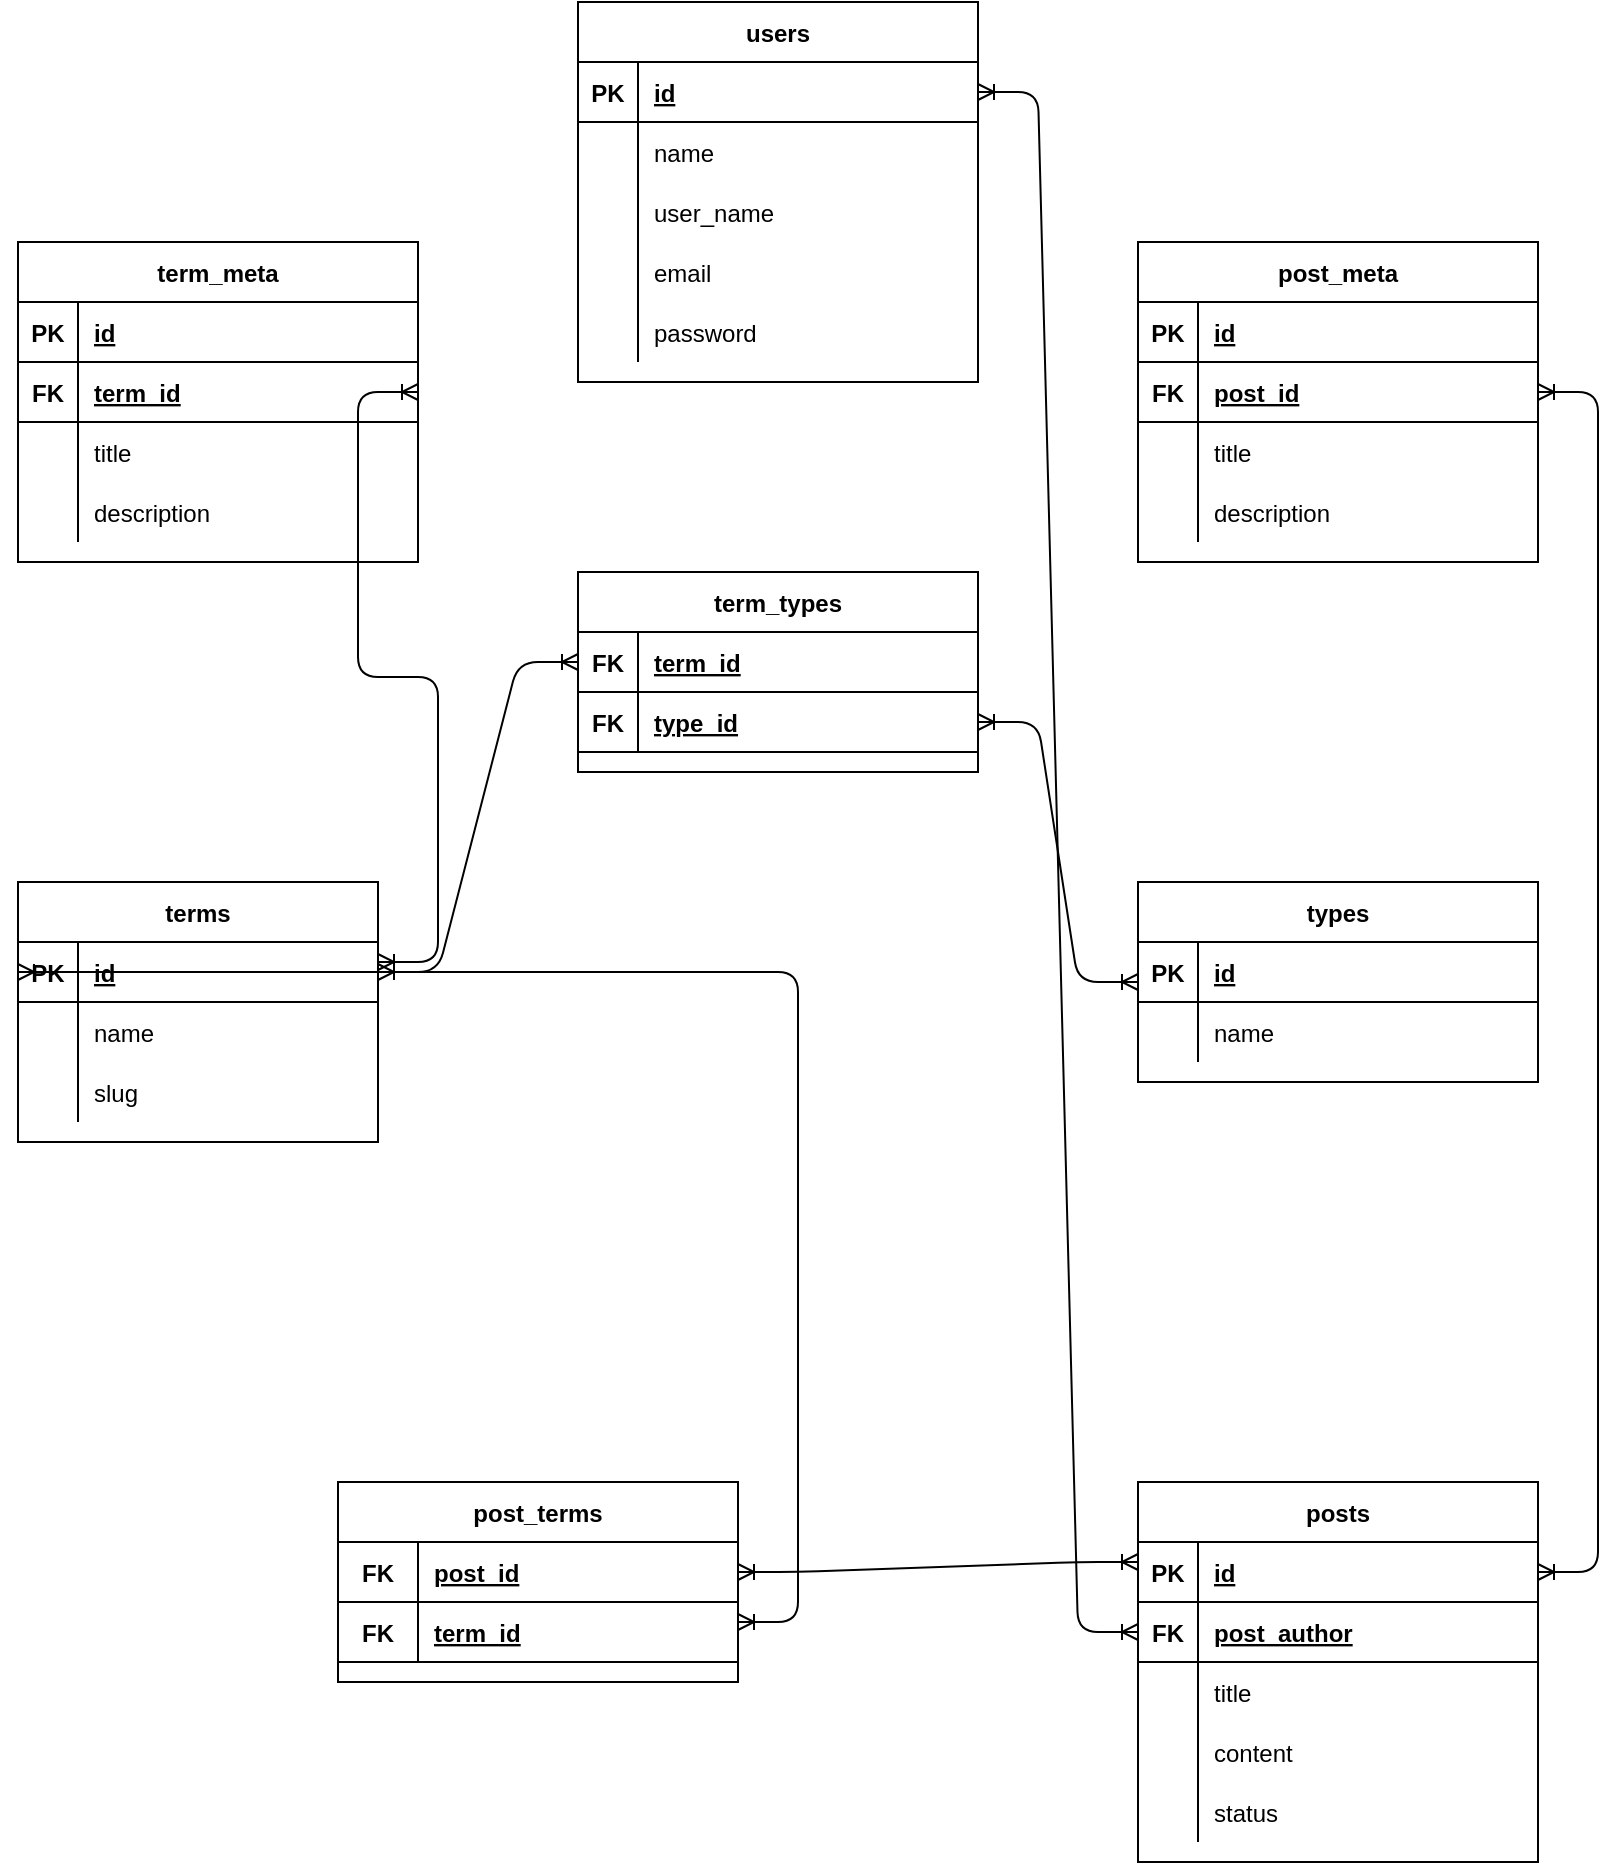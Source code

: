 <mxfile version="14.1.8" type="device"><diagram id="R2lEEEUBdFMjLlhIrx00" name="Page-1"><mxGraphModel dx="1086" dy="806" grid="1" gridSize="10" guides="1" tooltips="1" connect="1" arrows="1" fold="1" page="1" pageScale="1" pageWidth="1100" pageHeight="850" math="0" shadow="0" extFonts="Permanent Marker^https://fonts.googleapis.com/css?family=Permanent+Marker"><root><mxCell id="0"/><mxCell id="1" parent="0"/><mxCell id="emIbG5HwrSafQj8GDrhs-1" value="terms" style="shape=table;startSize=30;container=1;collapsible=1;childLayout=tableLayout;fixedRows=1;rowLines=0;fontStyle=1;align=center;resizeLast=1;" vertex="1" parent="1"><mxGeometry x="40" y="480" width="180" height="130" as="geometry"/></mxCell><mxCell id="emIbG5HwrSafQj8GDrhs-2" value="" style="shape=partialRectangle;collapsible=0;dropTarget=0;pointerEvents=0;fillColor=none;top=0;left=0;bottom=1;right=0;points=[[0,0.5],[1,0.5]];portConstraint=eastwest;" vertex="1" parent="emIbG5HwrSafQj8GDrhs-1"><mxGeometry y="30" width="180" height="30" as="geometry"/></mxCell><mxCell id="emIbG5HwrSafQj8GDrhs-3" value="PK" style="shape=partialRectangle;connectable=0;fillColor=none;top=0;left=0;bottom=0;right=0;fontStyle=1;overflow=hidden;" vertex="1" parent="emIbG5HwrSafQj8GDrhs-2"><mxGeometry width="30" height="30" as="geometry"/></mxCell><mxCell id="emIbG5HwrSafQj8GDrhs-4" value="id" style="shape=partialRectangle;connectable=0;fillColor=none;top=0;left=0;bottom=0;right=0;align=left;spacingLeft=6;fontStyle=5;overflow=hidden;" vertex="1" parent="emIbG5HwrSafQj8GDrhs-2"><mxGeometry x="30" width="150" height="30" as="geometry"/></mxCell><mxCell id="emIbG5HwrSafQj8GDrhs-5" value="" style="shape=partialRectangle;collapsible=0;dropTarget=0;pointerEvents=0;fillColor=none;top=0;left=0;bottom=0;right=0;points=[[0,0.5],[1,0.5]];portConstraint=eastwest;" vertex="1" parent="emIbG5HwrSafQj8GDrhs-1"><mxGeometry y="60" width="180" height="30" as="geometry"/></mxCell><mxCell id="emIbG5HwrSafQj8GDrhs-6" value="" style="shape=partialRectangle;connectable=0;fillColor=none;top=0;left=0;bottom=0;right=0;editable=1;overflow=hidden;" vertex="1" parent="emIbG5HwrSafQj8GDrhs-5"><mxGeometry width="30" height="30" as="geometry"/></mxCell><mxCell id="emIbG5HwrSafQj8GDrhs-7" value="name" style="shape=partialRectangle;connectable=0;fillColor=none;top=0;left=0;bottom=0;right=0;align=left;spacingLeft=6;overflow=hidden;" vertex="1" parent="emIbG5HwrSafQj8GDrhs-5"><mxGeometry x="30" width="150" height="30" as="geometry"/></mxCell><mxCell id="emIbG5HwrSafQj8GDrhs-8" value="" style="shape=partialRectangle;collapsible=0;dropTarget=0;pointerEvents=0;fillColor=none;top=0;left=0;bottom=0;right=0;points=[[0,0.5],[1,0.5]];portConstraint=eastwest;" vertex="1" parent="emIbG5HwrSafQj8GDrhs-1"><mxGeometry y="90" width="180" height="30" as="geometry"/></mxCell><mxCell id="emIbG5HwrSafQj8GDrhs-9" value="" style="shape=partialRectangle;connectable=0;fillColor=none;top=0;left=0;bottom=0;right=0;editable=1;overflow=hidden;" vertex="1" parent="emIbG5HwrSafQj8GDrhs-8"><mxGeometry width="30" height="30" as="geometry"/></mxCell><mxCell id="emIbG5HwrSafQj8GDrhs-10" value="slug" style="shape=partialRectangle;connectable=0;fillColor=none;top=0;left=0;bottom=0;right=0;align=left;spacingLeft=6;overflow=hidden;" vertex="1" parent="emIbG5HwrSafQj8GDrhs-8"><mxGeometry x="30" width="150" height="30" as="geometry"/></mxCell><mxCell id="emIbG5HwrSafQj8GDrhs-27" value="types" style="shape=table;startSize=30;container=1;collapsible=1;childLayout=tableLayout;fixedRows=1;rowLines=0;fontStyle=1;align=center;resizeLast=1;" vertex="1" parent="1"><mxGeometry x="600" y="480" width="200" height="100" as="geometry"/></mxCell><mxCell id="emIbG5HwrSafQj8GDrhs-28" value="" style="shape=partialRectangle;collapsible=0;dropTarget=0;pointerEvents=0;fillColor=none;top=0;left=0;bottom=1;right=0;points=[[0,0.5],[1,0.5]];portConstraint=eastwest;" vertex="1" parent="emIbG5HwrSafQj8GDrhs-27"><mxGeometry y="30" width="200" height="30" as="geometry"/></mxCell><mxCell id="emIbG5HwrSafQj8GDrhs-29" value="PK" style="shape=partialRectangle;connectable=0;fillColor=none;top=0;left=0;bottom=0;right=0;fontStyle=1;overflow=hidden;" vertex="1" parent="emIbG5HwrSafQj8GDrhs-28"><mxGeometry width="30" height="30" as="geometry"/></mxCell><mxCell id="emIbG5HwrSafQj8GDrhs-30" value="id" style="shape=partialRectangle;connectable=0;fillColor=none;top=0;left=0;bottom=0;right=0;align=left;spacingLeft=6;fontStyle=5;overflow=hidden;" vertex="1" parent="emIbG5HwrSafQj8GDrhs-28"><mxGeometry x="30" width="170" height="30" as="geometry"/></mxCell><mxCell id="emIbG5HwrSafQj8GDrhs-31" value="" style="shape=partialRectangle;collapsible=0;dropTarget=0;pointerEvents=0;fillColor=none;top=0;left=0;bottom=0;right=0;points=[[0,0.5],[1,0.5]];portConstraint=eastwest;" vertex="1" parent="emIbG5HwrSafQj8GDrhs-27"><mxGeometry y="60" width="200" height="30" as="geometry"/></mxCell><mxCell id="emIbG5HwrSafQj8GDrhs-32" value="" style="shape=partialRectangle;connectable=0;fillColor=none;top=0;left=0;bottom=0;right=0;editable=1;overflow=hidden;" vertex="1" parent="emIbG5HwrSafQj8GDrhs-31"><mxGeometry width="30" height="30" as="geometry"/></mxCell><mxCell id="emIbG5HwrSafQj8GDrhs-33" value="name" style="shape=partialRectangle;connectable=0;fillColor=none;top=0;left=0;bottom=0;right=0;align=left;spacingLeft=6;overflow=hidden;" vertex="1" parent="emIbG5HwrSafQj8GDrhs-31"><mxGeometry x="30" width="170" height="30" as="geometry"/></mxCell><mxCell id="emIbG5HwrSafQj8GDrhs-53" value="term_types" style="shape=table;startSize=30;container=1;collapsible=1;childLayout=tableLayout;fixedRows=1;rowLines=0;fontStyle=1;align=center;resizeLast=1;" vertex="1" parent="1"><mxGeometry x="320" y="325" width="200" height="100" as="geometry"/></mxCell><mxCell id="emIbG5HwrSafQj8GDrhs-54" value="" style="shape=partialRectangle;collapsible=0;dropTarget=0;pointerEvents=0;fillColor=none;top=0;left=0;bottom=1;right=0;points=[[0,0.5],[1,0.5]];portConstraint=eastwest;" vertex="1" parent="emIbG5HwrSafQj8GDrhs-53"><mxGeometry y="30" width="200" height="30" as="geometry"/></mxCell><mxCell id="emIbG5HwrSafQj8GDrhs-55" value="FK" style="shape=partialRectangle;connectable=0;fillColor=none;top=0;left=0;bottom=0;right=0;fontStyle=1;overflow=hidden;" vertex="1" parent="emIbG5HwrSafQj8GDrhs-54"><mxGeometry width="30" height="30" as="geometry"/></mxCell><mxCell id="emIbG5HwrSafQj8GDrhs-56" value="term_id" style="shape=partialRectangle;connectable=0;fillColor=none;top=0;left=0;bottom=0;right=0;align=left;spacingLeft=6;fontStyle=5;overflow=hidden;" vertex="1" parent="emIbG5HwrSafQj8GDrhs-54"><mxGeometry x="30" width="170" height="30" as="geometry"/></mxCell><mxCell id="emIbG5HwrSafQj8GDrhs-63" value="" style="shape=partialRectangle;collapsible=0;dropTarget=0;pointerEvents=0;fillColor=none;top=0;left=0;bottom=1;right=0;points=[[0,0.5],[1,0.5]];portConstraint=eastwest;" vertex="1" parent="emIbG5HwrSafQj8GDrhs-53"><mxGeometry y="60" width="200" height="30" as="geometry"/></mxCell><mxCell id="emIbG5HwrSafQj8GDrhs-64" value="FK" style="shape=partialRectangle;connectable=0;fillColor=none;top=0;left=0;bottom=0;right=0;fontStyle=1;overflow=hidden;" vertex="1" parent="emIbG5HwrSafQj8GDrhs-63"><mxGeometry width="30" height="30" as="geometry"/></mxCell><mxCell id="emIbG5HwrSafQj8GDrhs-65" value="type_id" style="shape=partialRectangle;connectable=0;fillColor=none;top=0;left=0;bottom=0;right=0;align=left;spacingLeft=6;fontStyle=5;overflow=hidden;" vertex="1" parent="emIbG5HwrSafQj8GDrhs-63"><mxGeometry x="30" width="170" height="30" as="geometry"/></mxCell><mxCell id="emIbG5HwrSafQj8GDrhs-66" value="" style="edgeStyle=entityRelationEdgeStyle;fontSize=12;html=1;endArrow=ERoneToMany;startArrow=ERoneToMany;exitX=1;exitY=0.5;exitDx=0;exitDy=0;" edge="1" parent="1" source="emIbG5HwrSafQj8GDrhs-63"><mxGeometry width="100" height="100" relative="1" as="geometry"><mxPoint x="520" y="630" as="sourcePoint"/><mxPoint x="600" y="530" as="targetPoint"/></mxGeometry></mxCell><mxCell id="emIbG5HwrSafQj8GDrhs-68" value="" style="edgeStyle=entityRelationEdgeStyle;fontSize=12;html=1;endArrow=ERoneToMany;startArrow=ERoneToMany;exitX=0;exitY=0.5;exitDx=0;exitDy=0;entryX=1;entryY=0.5;entryDx=0;entryDy=0;" edge="1" parent="1" source="emIbG5HwrSafQj8GDrhs-54" target="emIbG5HwrSafQj8GDrhs-2"><mxGeometry width="100" height="100" relative="1" as="geometry"><mxPoint x="200" y="725" as="sourcePoint"/><mxPoint x="300" y="540" as="targetPoint"/></mxGeometry></mxCell><mxCell id="emIbG5HwrSafQj8GDrhs-69" value="posts" style="shape=table;startSize=30;container=1;collapsible=1;childLayout=tableLayout;fixedRows=1;rowLines=0;fontStyle=1;align=center;resizeLast=1;" vertex="1" parent="1"><mxGeometry x="600" y="780" width="200" height="190" as="geometry"/></mxCell><mxCell id="emIbG5HwrSafQj8GDrhs-70" value="" style="shape=partialRectangle;collapsible=0;dropTarget=0;pointerEvents=0;fillColor=none;top=0;left=0;bottom=1;right=0;points=[[0,0.5],[1,0.5]];portConstraint=eastwest;" vertex="1" parent="emIbG5HwrSafQj8GDrhs-69"><mxGeometry y="30" width="200" height="30" as="geometry"/></mxCell><mxCell id="emIbG5HwrSafQj8GDrhs-71" value="PK" style="shape=partialRectangle;connectable=0;fillColor=none;top=0;left=0;bottom=0;right=0;fontStyle=1;overflow=hidden;" vertex="1" parent="emIbG5HwrSafQj8GDrhs-70"><mxGeometry width="30" height="30" as="geometry"/></mxCell><mxCell id="emIbG5HwrSafQj8GDrhs-72" value="id" style="shape=partialRectangle;connectable=0;fillColor=none;top=0;left=0;bottom=0;right=0;align=left;spacingLeft=6;fontStyle=5;overflow=hidden;" vertex="1" parent="emIbG5HwrSafQj8GDrhs-70"><mxGeometry x="30" width="170" height="30" as="geometry"/></mxCell><mxCell id="emIbG5HwrSafQj8GDrhs-135" value="" style="shape=partialRectangle;collapsible=0;dropTarget=0;pointerEvents=0;fillColor=none;top=0;left=0;bottom=1;right=0;points=[[0,0.5],[1,0.5]];portConstraint=eastwest;" vertex="1" parent="emIbG5HwrSafQj8GDrhs-69"><mxGeometry y="60" width="200" height="30" as="geometry"/></mxCell><mxCell id="emIbG5HwrSafQj8GDrhs-136" value="FK" style="shape=partialRectangle;connectable=0;fillColor=none;top=0;left=0;bottom=0;right=0;fontStyle=1;overflow=hidden;" vertex="1" parent="emIbG5HwrSafQj8GDrhs-135"><mxGeometry width="30" height="30" as="geometry"/></mxCell><mxCell id="emIbG5HwrSafQj8GDrhs-137" value="post_author" style="shape=partialRectangle;connectable=0;fillColor=none;top=0;left=0;bottom=0;right=0;align=left;spacingLeft=6;fontStyle=5;overflow=hidden;" vertex="1" parent="emIbG5HwrSafQj8GDrhs-135"><mxGeometry x="30" width="170" height="30" as="geometry"/></mxCell><mxCell id="emIbG5HwrSafQj8GDrhs-76" value="" style="shape=partialRectangle;collapsible=0;dropTarget=0;pointerEvents=0;fillColor=none;top=0;left=0;bottom=0;right=0;points=[[0,0.5],[1,0.5]];portConstraint=eastwest;" vertex="1" parent="emIbG5HwrSafQj8GDrhs-69"><mxGeometry y="90" width="200" height="30" as="geometry"/></mxCell><mxCell id="emIbG5HwrSafQj8GDrhs-77" value="" style="shape=partialRectangle;connectable=0;fillColor=none;top=0;left=0;bottom=0;right=0;editable=1;overflow=hidden;" vertex="1" parent="emIbG5HwrSafQj8GDrhs-76"><mxGeometry width="30" height="30" as="geometry"/></mxCell><mxCell id="emIbG5HwrSafQj8GDrhs-78" value="title" style="shape=partialRectangle;connectable=0;fillColor=none;top=0;left=0;bottom=0;right=0;align=left;spacingLeft=6;overflow=hidden;" vertex="1" parent="emIbG5HwrSafQj8GDrhs-76"><mxGeometry x="30" width="170" height="30" as="geometry"/></mxCell><mxCell id="emIbG5HwrSafQj8GDrhs-79" value="" style="shape=partialRectangle;collapsible=0;dropTarget=0;pointerEvents=0;fillColor=none;top=0;left=0;bottom=0;right=0;points=[[0,0.5],[1,0.5]];portConstraint=eastwest;" vertex="1" parent="emIbG5HwrSafQj8GDrhs-69"><mxGeometry y="120" width="200" height="30" as="geometry"/></mxCell><mxCell id="emIbG5HwrSafQj8GDrhs-80" value="" style="shape=partialRectangle;connectable=0;fillColor=none;top=0;left=0;bottom=0;right=0;editable=1;overflow=hidden;" vertex="1" parent="emIbG5HwrSafQj8GDrhs-79"><mxGeometry width="30" height="30" as="geometry"/></mxCell><mxCell id="emIbG5HwrSafQj8GDrhs-81" value="content" style="shape=partialRectangle;connectable=0;fillColor=none;top=0;left=0;bottom=0;right=0;align=left;spacingLeft=6;overflow=hidden;" vertex="1" parent="emIbG5HwrSafQj8GDrhs-79"><mxGeometry x="30" width="170" height="30" as="geometry"/></mxCell><mxCell id="emIbG5HwrSafQj8GDrhs-82" value="" style="shape=partialRectangle;collapsible=0;dropTarget=0;pointerEvents=0;fillColor=none;top=0;left=0;bottom=0;right=0;points=[[0,0.5],[1,0.5]];portConstraint=eastwest;" vertex="1" parent="emIbG5HwrSafQj8GDrhs-69"><mxGeometry y="150" width="200" height="30" as="geometry"/></mxCell><mxCell id="emIbG5HwrSafQj8GDrhs-83" value="" style="shape=partialRectangle;connectable=0;fillColor=none;top=0;left=0;bottom=0;right=0;editable=1;overflow=hidden;" vertex="1" parent="emIbG5HwrSafQj8GDrhs-82"><mxGeometry width="30" height="30" as="geometry"/></mxCell><mxCell id="emIbG5HwrSafQj8GDrhs-84" value="status" style="shape=partialRectangle;connectable=0;fillColor=none;top=0;left=0;bottom=0;right=0;align=left;spacingLeft=6;overflow=hidden;" vertex="1" parent="emIbG5HwrSafQj8GDrhs-82"><mxGeometry x="30" width="170" height="30" as="geometry"/></mxCell><mxCell id="emIbG5HwrSafQj8GDrhs-85" value="post_terms" style="shape=table;startSize=30;container=1;collapsible=1;childLayout=tableLayout;fixedRows=1;rowLines=0;fontStyle=1;align=center;resizeLast=1;" vertex="1" parent="1"><mxGeometry x="200" y="780" width="200" height="100" as="geometry"/></mxCell><mxCell id="emIbG5HwrSafQj8GDrhs-86" value="" style="shape=partialRectangle;collapsible=0;dropTarget=0;pointerEvents=0;fillColor=none;top=0;left=0;bottom=1;right=0;points=[[0,0.5],[1,0.5]];portConstraint=eastwest;" vertex="1" parent="emIbG5HwrSafQj8GDrhs-85"><mxGeometry y="30" width="200" height="30" as="geometry"/></mxCell><mxCell id="emIbG5HwrSafQj8GDrhs-87" value="FK" style="shape=partialRectangle;connectable=0;fillColor=none;top=0;left=0;bottom=0;right=0;fontStyle=1;overflow=hidden;" vertex="1" parent="emIbG5HwrSafQj8GDrhs-86"><mxGeometry width="40" height="30" as="geometry"/></mxCell><mxCell id="emIbG5HwrSafQj8GDrhs-88" value="post_id" style="shape=partialRectangle;connectable=0;fillColor=none;top=0;left=0;bottom=0;right=0;align=left;spacingLeft=6;fontStyle=5;overflow=hidden;" vertex="1" parent="emIbG5HwrSafQj8GDrhs-86"><mxGeometry x="40" width="160" height="30" as="geometry"/></mxCell><mxCell id="emIbG5HwrSafQj8GDrhs-89" value="" style="shape=partialRectangle;collapsible=0;dropTarget=0;pointerEvents=0;fillColor=none;top=0;left=0;bottom=1;right=0;points=[[0,0.5],[1,0.5]];portConstraint=eastwest;" vertex="1" parent="emIbG5HwrSafQj8GDrhs-85"><mxGeometry y="60" width="200" height="30" as="geometry"/></mxCell><mxCell id="emIbG5HwrSafQj8GDrhs-90" value="FK" style="shape=partialRectangle;connectable=0;fillColor=none;top=0;left=0;bottom=0;right=0;fontStyle=1;overflow=hidden;" vertex="1" parent="emIbG5HwrSafQj8GDrhs-89"><mxGeometry width="40" height="30" as="geometry"/></mxCell><mxCell id="emIbG5HwrSafQj8GDrhs-91" value="term_id" style="shape=partialRectangle;connectable=0;fillColor=none;top=0;left=0;bottom=0;right=0;align=left;spacingLeft=6;fontStyle=5;overflow=hidden;" vertex="1" parent="emIbG5HwrSafQj8GDrhs-89"><mxGeometry x="40" width="160" height="30" as="geometry"/></mxCell><mxCell id="emIbG5HwrSafQj8GDrhs-92" value="" style="edgeStyle=entityRelationEdgeStyle;fontSize=12;html=1;endArrow=ERoneToMany;startArrow=ERoneToMany;exitX=1;exitY=0.5;exitDx=0;exitDy=0;" edge="1" parent="1" source="emIbG5HwrSafQj8GDrhs-86"><mxGeometry width="100" height="100" relative="1" as="geometry"><mxPoint x="500" y="1005" as="sourcePoint"/><mxPoint x="600" y="820" as="targetPoint"/></mxGeometry></mxCell><mxCell id="emIbG5HwrSafQj8GDrhs-95" value="" style="edgeStyle=entityRelationEdgeStyle;fontSize=12;html=1;endArrow=ERoneToMany;startArrow=ERoneToMany;entryX=0;entryY=0.5;entryDx=0;entryDy=0;" edge="1" parent="1" target="emIbG5HwrSafQj8GDrhs-2"><mxGeometry width="100" height="100" relative="1" as="geometry"><mxPoint x="400" y="850" as="sourcePoint"/><mxPoint x="30" y="530" as="targetPoint"/></mxGeometry></mxCell><mxCell id="emIbG5HwrSafQj8GDrhs-103" value="term_meta" style="shape=table;startSize=30;container=1;collapsible=1;childLayout=tableLayout;fixedRows=1;rowLines=0;fontStyle=1;align=center;resizeLast=1;" vertex="1" parent="1"><mxGeometry x="40" y="160" width="200" height="160" as="geometry"/></mxCell><mxCell id="emIbG5HwrSafQj8GDrhs-104" value="" style="shape=partialRectangle;collapsible=0;dropTarget=0;pointerEvents=0;fillColor=none;top=0;left=0;bottom=1;right=0;points=[[0,0.5],[1,0.5]];portConstraint=eastwest;" vertex="1" parent="emIbG5HwrSafQj8GDrhs-103"><mxGeometry y="30" width="200" height="30" as="geometry"/></mxCell><mxCell id="emIbG5HwrSafQj8GDrhs-105" value="PK" style="shape=partialRectangle;connectable=0;fillColor=none;top=0;left=0;bottom=0;right=0;fontStyle=1;overflow=hidden;" vertex="1" parent="emIbG5HwrSafQj8GDrhs-104"><mxGeometry width="30" height="30" as="geometry"/></mxCell><mxCell id="emIbG5HwrSafQj8GDrhs-106" value="id" style="shape=partialRectangle;connectable=0;fillColor=none;top=0;left=0;bottom=0;right=0;align=left;spacingLeft=6;fontStyle=5;overflow=hidden;" vertex="1" parent="emIbG5HwrSafQj8GDrhs-104"><mxGeometry x="30" width="170" height="30" as="geometry"/></mxCell><mxCell id="emIbG5HwrSafQj8GDrhs-117" value="" style="shape=partialRectangle;collapsible=0;dropTarget=0;pointerEvents=0;fillColor=none;top=0;left=0;bottom=1;right=0;points=[[0,0.5],[1,0.5]];portConstraint=eastwest;" vertex="1" parent="emIbG5HwrSafQj8GDrhs-103"><mxGeometry y="60" width="200" height="30" as="geometry"/></mxCell><mxCell id="emIbG5HwrSafQj8GDrhs-118" value="FK" style="shape=partialRectangle;connectable=0;fillColor=none;top=0;left=0;bottom=0;right=0;fontStyle=1;overflow=hidden;" vertex="1" parent="emIbG5HwrSafQj8GDrhs-117"><mxGeometry width="30" height="30" as="geometry"/></mxCell><mxCell id="emIbG5HwrSafQj8GDrhs-119" value="term_id" style="shape=partialRectangle;connectable=0;fillColor=none;top=0;left=0;bottom=0;right=0;align=left;spacingLeft=6;fontStyle=5;overflow=hidden;" vertex="1" parent="emIbG5HwrSafQj8GDrhs-117"><mxGeometry x="30" width="170" height="30" as="geometry"/></mxCell><mxCell id="emIbG5HwrSafQj8GDrhs-110" value="" style="shape=partialRectangle;collapsible=0;dropTarget=0;pointerEvents=0;fillColor=none;top=0;left=0;bottom=0;right=0;points=[[0,0.5],[1,0.5]];portConstraint=eastwest;" vertex="1" parent="emIbG5HwrSafQj8GDrhs-103"><mxGeometry y="90" width="200" height="30" as="geometry"/></mxCell><mxCell id="emIbG5HwrSafQj8GDrhs-111" value="" style="shape=partialRectangle;connectable=0;fillColor=none;top=0;left=0;bottom=0;right=0;editable=1;overflow=hidden;" vertex="1" parent="emIbG5HwrSafQj8GDrhs-110"><mxGeometry width="30" height="30" as="geometry"/></mxCell><mxCell id="emIbG5HwrSafQj8GDrhs-112" value="title" style="shape=partialRectangle;connectable=0;fillColor=none;top=0;left=0;bottom=0;right=0;align=left;spacingLeft=6;overflow=hidden;" vertex="1" parent="emIbG5HwrSafQj8GDrhs-110"><mxGeometry x="30" width="170" height="30" as="geometry"/></mxCell><mxCell id="emIbG5HwrSafQj8GDrhs-113" value="" style="shape=partialRectangle;collapsible=0;dropTarget=0;pointerEvents=0;fillColor=none;top=0;left=0;bottom=0;right=0;points=[[0,0.5],[1,0.5]];portConstraint=eastwest;" vertex="1" parent="emIbG5HwrSafQj8GDrhs-103"><mxGeometry y="120" width="200" height="30" as="geometry"/></mxCell><mxCell id="emIbG5HwrSafQj8GDrhs-114" value="" style="shape=partialRectangle;connectable=0;fillColor=none;top=0;left=0;bottom=0;right=0;editable=1;overflow=hidden;" vertex="1" parent="emIbG5HwrSafQj8GDrhs-113"><mxGeometry width="30" height="30" as="geometry"/></mxCell><mxCell id="emIbG5HwrSafQj8GDrhs-115" value="description" style="shape=partialRectangle;connectable=0;fillColor=none;top=0;left=0;bottom=0;right=0;align=left;spacingLeft=6;overflow=hidden;" vertex="1" parent="emIbG5HwrSafQj8GDrhs-113"><mxGeometry x="30" width="170" height="30" as="geometry"/></mxCell><mxCell id="emIbG5HwrSafQj8GDrhs-120" value="" style="edgeStyle=entityRelationEdgeStyle;fontSize=12;html=1;endArrow=ERoneToMany;startArrow=ERoneToMany;entryX=1;entryY=0.5;entryDx=0;entryDy=0;" edge="1" parent="1" target="emIbG5HwrSafQj8GDrhs-117"><mxGeometry width="100" height="100" relative="1" as="geometry"><mxPoint x="220" y="520" as="sourcePoint"/><mxPoint x="280" y="280" as="targetPoint"/></mxGeometry></mxCell><mxCell id="emIbG5HwrSafQj8GDrhs-121" value="post_meta" style="shape=table;startSize=30;container=1;collapsible=1;childLayout=tableLayout;fixedRows=1;rowLines=0;fontStyle=1;align=center;resizeLast=1;" vertex="1" parent="1"><mxGeometry x="600" y="160" width="200" height="160" as="geometry"/></mxCell><mxCell id="emIbG5HwrSafQj8GDrhs-122" value="" style="shape=partialRectangle;collapsible=0;dropTarget=0;pointerEvents=0;fillColor=none;top=0;left=0;bottom=1;right=0;points=[[0,0.5],[1,0.5]];portConstraint=eastwest;" vertex="1" parent="emIbG5HwrSafQj8GDrhs-121"><mxGeometry y="30" width="200" height="30" as="geometry"/></mxCell><mxCell id="emIbG5HwrSafQj8GDrhs-123" value="PK" style="shape=partialRectangle;connectable=0;fillColor=none;top=0;left=0;bottom=0;right=0;fontStyle=1;overflow=hidden;" vertex="1" parent="emIbG5HwrSafQj8GDrhs-122"><mxGeometry width="30" height="30" as="geometry"/></mxCell><mxCell id="emIbG5HwrSafQj8GDrhs-124" value="id" style="shape=partialRectangle;connectable=0;fillColor=none;top=0;left=0;bottom=0;right=0;align=left;spacingLeft=6;fontStyle=5;overflow=hidden;" vertex="1" parent="emIbG5HwrSafQj8GDrhs-122"><mxGeometry x="30" width="170" height="30" as="geometry"/></mxCell><mxCell id="emIbG5HwrSafQj8GDrhs-125" value="" style="shape=partialRectangle;collapsible=0;dropTarget=0;pointerEvents=0;fillColor=none;top=0;left=0;bottom=1;right=0;points=[[0,0.5],[1,0.5]];portConstraint=eastwest;" vertex="1" parent="emIbG5HwrSafQj8GDrhs-121"><mxGeometry y="60" width="200" height="30" as="geometry"/></mxCell><mxCell id="emIbG5HwrSafQj8GDrhs-126" value="FK" style="shape=partialRectangle;connectable=0;fillColor=none;top=0;left=0;bottom=0;right=0;fontStyle=1;overflow=hidden;" vertex="1" parent="emIbG5HwrSafQj8GDrhs-125"><mxGeometry width="30" height="30" as="geometry"/></mxCell><mxCell id="emIbG5HwrSafQj8GDrhs-127" value="post_id" style="shape=partialRectangle;connectable=0;fillColor=none;top=0;left=0;bottom=0;right=0;align=left;spacingLeft=6;fontStyle=5;overflow=hidden;" vertex="1" parent="emIbG5HwrSafQj8GDrhs-125"><mxGeometry x="30" width="170" height="30" as="geometry"/></mxCell><mxCell id="emIbG5HwrSafQj8GDrhs-128" value="" style="shape=partialRectangle;collapsible=0;dropTarget=0;pointerEvents=0;fillColor=none;top=0;left=0;bottom=0;right=0;points=[[0,0.5],[1,0.5]];portConstraint=eastwest;" vertex="1" parent="emIbG5HwrSafQj8GDrhs-121"><mxGeometry y="90" width="200" height="30" as="geometry"/></mxCell><mxCell id="emIbG5HwrSafQj8GDrhs-129" value="" style="shape=partialRectangle;connectable=0;fillColor=none;top=0;left=0;bottom=0;right=0;editable=1;overflow=hidden;" vertex="1" parent="emIbG5HwrSafQj8GDrhs-128"><mxGeometry width="30" height="30" as="geometry"/></mxCell><mxCell id="emIbG5HwrSafQj8GDrhs-130" value="title" style="shape=partialRectangle;connectable=0;fillColor=none;top=0;left=0;bottom=0;right=0;align=left;spacingLeft=6;overflow=hidden;" vertex="1" parent="emIbG5HwrSafQj8GDrhs-128"><mxGeometry x="30" width="170" height="30" as="geometry"/></mxCell><mxCell id="emIbG5HwrSafQj8GDrhs-131" value="" style="shape=partialRectangle;collapsible=0;dropTarget=0;pointerEvents=0;fillColor=none;top=0;left=0;bottom=0;right=0;points=[[0,0.5],[1,0.5]];portConstraint=eastwest;" vertex="1" parent="emIbG5HwrSafQj8GDrhs-121"><mxGeometry y="120" width="200" height="30" as="geometry"/></mxCell><mxCell id="emIbG5HwrSafQj8GDrhs-132" value="" style="shape=partialRectangle;connectable=0;fillColor=none;top=0;left=0;bottom=0;right=0;editable=1;overflow=hidden;" vertex="1" parent="emIbG5HwrSafQj8GDrhs-131"><mxGeometry width="30" height="30" as="geometry"/></mxCell><mxCell id="emIbG5HwrSafQj8GDrhs-133" value="description" style="shape=partialRectangle;connectable=0;fillColor=none;top=0;left=0;bottom=0;right=0;align=left;spacingLeft=6;overflow=hidden;" vertex="1" parent="emIbG5HwrSafQj8GDrhs-131"><mxGeometry x="30" width="170" height="30" as="geometry"/></mxCell><mxCell id="emIbG5HwrSafQj8GDrhs-134" value="" style="edgeStyle=entityRelationEdgeStyle;fontSize=12;html=1;endArrow=ERoneToMany;startArrow=ERoneToMany;entryX=1;entryY=0.5;entryDx=0;entryDy=0;exitX=1;exitY=0.5;exitDx=0;exitDy=0;" edge="1" parent="1" source="emIbG5HwrSafQj8GDrhs-70" target="emIbG5HwrSafQj8GDrhs-125"><mxGeometry width="100" height="100" relative="1" as="geometry"><mxPoint x="480" y="550" as="sourcePoint"/><mxPoint x="500" y="265" as="targetPoint"/></mxGeometry></mxCell><mxCell id="emIbG5HwrSafQj8GDrhs-138" value="users" style="shape=table;startSize=30;container=1;collapsible=1;childLayout=tableLayout;fixedRows=1;rowLines=0;fontStyle=1;align=center;resizeLast=1;" vertex="1" parent="1"><mxGeometry x="320" y="40" width="200" height="190" as="geometry"/></mxCell><mxCell id="emIbG5HwrSafQj8GDrhs-139" value="" style="shape=partialRectangle;collapsible=0;dropTarget=0;pointerEvents=0;fillColor=none;top=0;left=0;bottom=1;right=0;points=[[0,0.5],[1,0.5]];portConstraint=eastwest;" vertex="1" parent="emIbG5HwrSafQj8GDrhs-138"><mxGeometry y="30" width="200" height="30" as="geometry"/></mxCell><mxCell id="emIbG5HwrSafQj8GDrhs-140" value="PK" style="shape=partialRectangle;connectable=0;fillColor=none;top=0;left=0;bottom=0;right=0;fontStyle=1;overflow=hidden;" vertex="1" parent="emIbG5HwrSafQj8GDrhs-139"><mxGeometry width="30" height="30" as="geometry"/></mxCell><mxCell id="emIbG5HwrSafQj8GDrhs-141" value="id" style="shape=partialRectangle;connectable=0;fillColor=none;top=0;left=0;bottom=0;right=0;align=left;spacingLeft=6;fontStyle=5;overflow=hidden;" vertex="1" parent="emIbG5HwrSafQj8GDrhs-139"><mxGeometry x="30" width="170" height="30" as="geometry"/></mxCell><mxCell id="emIbG5HwrSafQj8GDrhs-142" value="" style="shape=partialRectangle;collapsible=0;dropTarget=0;pointerEvents=0;fillColor=none;top=0;left=0;bottom=0;right=0;points=[[0,0.5],[1,0.5]];portConstraint=eastwest;" vertex="1" parent="emIbG5HwrSafQj8GDrhs-138"><mxGeometry y="60" width="200" height="30" as="geometry"/></mxCell><mxCell id="emIbG5HwrSafQj8GDrhs-143" value="" style="shape=partialRectangle;connectable=0;fillColor=none;top=0;left=0;bottom=0;right=0;editable=1;overflow=hidden;" vertex="1" parent="emIbG5HwrSafQj8GDrhs-142"><mxGeometry width="30" height="30" as="geometry"/></mxCell><mxCell id="emIbG5HwrSafQj8GDrhs-144" value="name" style="shape=partialRectangle;connectable=0;fillColor=none;top=0;left=0;bottom=0;right=0;align=left;spacingLeft=6;overflow=hidden;" vertex="1" parent="emIbG5HwrSafQj8GDrhs-142"><mxGeometry x="30" width="170" height="30" as="geometry"/></mxCell><mxCell id="emIbG5HwrSafQj8GDrhs-145" value="" style="shape=partialRectangle;collapsible=0;dropTarget=0;pointerEvents=0;fillColor=none;top=0;left=0;bottom=0;right=0;points=[[0,0.5],[1,0.5]];portConstraint=eastwest;" vertex="1" parent="emIbG5HwrSafQj8GDrhs-138"><mxGeometry y="90" width="200" height="30" as="geometry"/></mxCell><mxCell id="emIbG5HwrSafQj8GDrhs-146" value="" style="shape=partialRectangle;connectable=0;fillColor=none;top=0;left=0;bottom=0;right=0;editable=1;overflow=hidden;" vertex="1" parent="emIbG5HwrSafQj8GDrhs-145"><mxGeometry width="30" height="30" as="geometry"/></mxCell><mxCell id="emIbG5HwrSafQj8GDrhs-147" value="user_name" style="shape=partialRectangle;connectable=0;fillColor=none;top=0;left=0;bottom=0;right=0;align=left;spacingLeft=6;overflow=hidden;" vertex="1" parent="emIbG5HwrSafQj8GDrhs-145"><mxGeometry x="30" width="170" height="30" as="geometry"/></mxCell><mxCell id="emIbG5HwrSafQj8GDrhs-151" value="" style="shape=partialRectangle;collapsible=0;dropTarget=0;pointerEvents=0;fillColor=none;top=0;left=0;bottom=0;right=0;points=[[0,0.5],[1,0.5]];portConstraint=eastwest;" vertex="1" parent="emIbG5HwrSafQj8GDrhs-138"><mxGeometry y="120" width="200" height="30" as="geometry"/></mxCell><mxCell id="emIbG5HwrSafQj8GDrhs-152" value="" style="shape=partialRectangle;connectable=0;fillColor=none;top=0;left=0;bottom=0;right=0;editable=1;overflow=hidden;" vertex="1" parent="emIbG5HwrSafQj8GDrhs-151"><mxGeometry width="30" height="30" as="geometry"/></mxCell><mxCell id="emIbG5HwrSafQj8GDrhs-153" value="email" style="shape=partialRectangle;connectable=0;fillColor=none;top=0;left=0;bottom=0;right=0;align=left;spacingLeft=6;overflow=hidden;" vertex="1" parent="emIbG5HwrSafQj8GDrhs-151"><mxGeometry x="30" width="170" height="30" as="geometry"/></mxCell><mxCell id="emIbG5HwrSafQj8GDrhs-154" value="" style="shape=partialRectangle;collapsible=0;dropTarget=0;pointerEvents=0;fillColor=none;top=0;left=0;bottom=0;right=0;points=[[0,0.5],[1,0.5]];portConstraint=eastwest;" vertex="1" parent="emIbG5HwrSafQj8GDrhs-138"><mxGeometry y="150" width="200" height="30" as="geometry"/></mxCell><mxCell id="emIbG5HwrSafQj8GDrhs-155" value="" style="shape=partialRectangle;connectable=0;fillColor=none;top=0;left=0;bottom=0;right=0;editable=1;overflow=hidden;" vertex="1" parent="emIbG5HwrSafQj8GDrhs-154"><mxGeometry width="30" height="30" as="geometry"/></mxCell><mxCell id="emIbG5HwrSafQj8GDrhs-156" value="password" style="shape=partialRectangle;connectable=0;fillColor=none;top=0;left=0;bottom=0;right=0;align=left;spacingLeft=6;overflow=hidden;" vertex="1" parent="emIbG5HwrSafQj8GDrhs-154"><mxGeometry x="30" width="170" height="30" as="geometry"/></mxCell><mxCell id="emIbG5HwrSafQj8GDrhs-157" value="" style="edgeStyle=entityRelationEdgeStyle;fontSize=12;html=1;endArrow=ERoneToMany;startArrow=ERoneToMany;entryX=1;entryY=0.5;entryDx=0;entryDy=0;exitX=0;exitY=0.5;exitDx=0;exitDy=0;" edge="1" parent="1" source="emIbG5HwrSafQj8GDrhs-135" target="emIbG5HwrSafQj8GDrhs-139"><mxGeometry width="100" height="100" relative="1" as="geometry"><mxPoint x="900" y="700" as="sourcePoint"/><mxPoint x="900" y="110" as="targetPoint"/></mxGeometry></mxCell></root></mxGraphModel></diagram></mxfile>